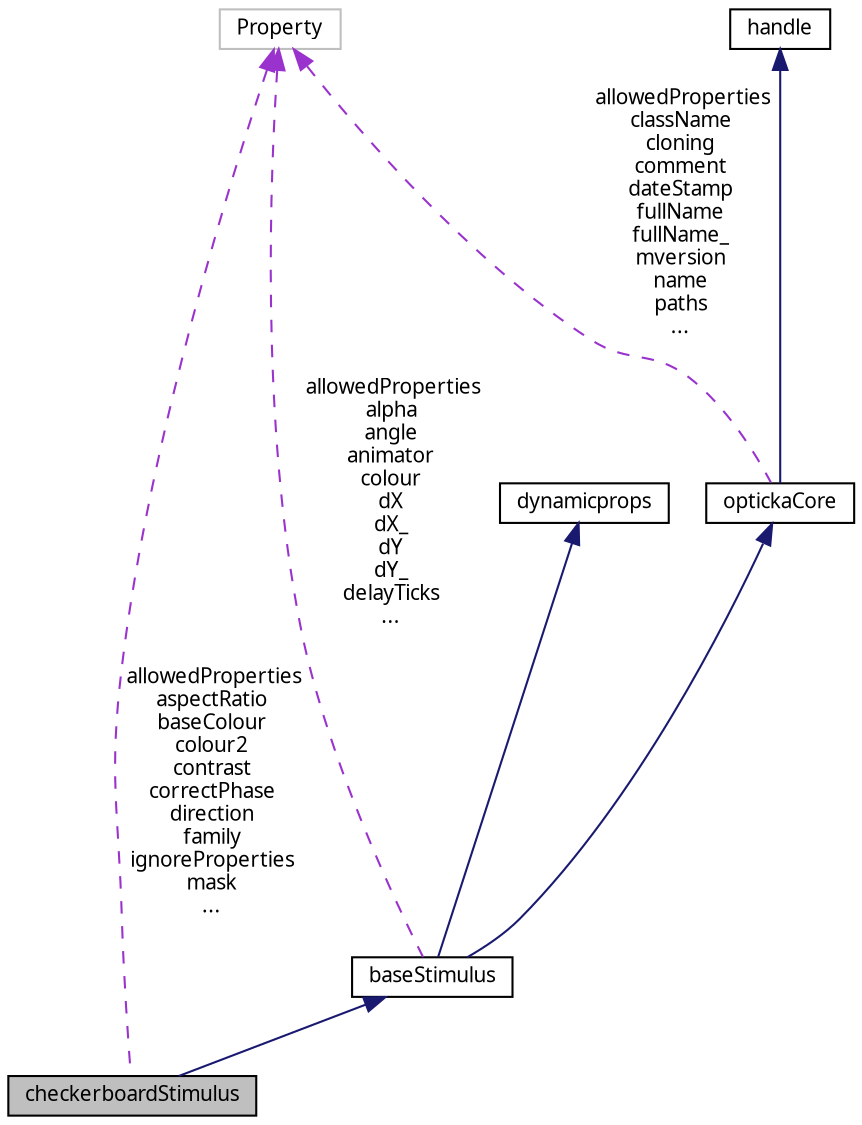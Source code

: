 digraph "checkerboardStimulus"
{
 // LATEX_PDF_SIZE
  edge [fontname="Graublau Slab",fontsize="10",labelfontname="Graublau Slab",labelfontsize="10"];
  node [fontname="Graublau Slab",fontsize="10",shape=record];
  Node1 [label="checkerboardStimulus",height=0.2,width=0.4,color="black", fillcolor="grey75", style="filled", fontcolor="black",tooltip="checkerBoardStimulus – using a GLSL shader to make the checkerboard"];
  Node2 -> Node1 [dir="back",color="midnightblue",fontsize="10",style="solid",fontname="Graublau Slab"];
  Node2 [label="baseStimulus",height=0.2,width=0.4,color="black", fillcolor="white", style="filled",URL="$classbase_stimulus.html",tooltip="baseStimulus is the superclass for all opticka stimulus objects"];
  Node3 -> Node2 [dir="back",color="midnightblue",fontsize="10",style="solid",fontname="Graublau Slab"];
  Node3 [label="optickaCore",height=0.2,width=0.4,color="black", fillcolor="white", style="filled",URL="$classopticka_core.html",tooltip="optickaCore base class inherited by many other opticka classes. optickaCore is itself derived from ha..."];
  Node4 -> Node3 [dir="back",color="midnightblue",fontsize="10",style="solid",fontname="Graublau Slab"];
  Node4 [label="handle",height=0.2,width=0.4,color="black", fillcolor="white", style="filled",URL="$classhandle.html",tooltip=" "];
  Node5 -> Node3 [dir="back",color="darkorchid3",fontsize="10",style="dashed",label=" allowedProperties\nclassName\ncloning\ncomment\ndateStamp\nfullName\nfullName_\nmversion\nname\npaths\n..." ,fontname="Graublau Slab"];
  Node5 [label="Property",height=0.2,width=0.4,color="grey75", fillcolor="white", style="filled",tooltip=" "];
  Node6 -> Node2 [dir="back",color="midnightblue",fontsize="10",style="solid",fontname="Graublau Slab"];
  Node6 [label="dynamicprops",height=0.2,width=0.4,color="black", fillcolor="white", style="filled",URL="$classdynamicprops.html",tooltip=" "];
  Node5 -> Node2 [dir="back",color="darkorchid3",fontsize="10",style="dashed",label=" allowedProperties\nalpha\nangle\nanimator\ncolour\ndX\ndX_\ndY\ndY_\ndelayTicks\n..." ,fontname="Graublau Slab"];
  Node5 -> Node1 [dir="back",color="darkorchid3",fontsize="10",style="dashed",label=" allowedProperties\naspectRatio\nbaseColour\ncolour2\ncontrast\ncorrectPhase\ndirection\nfamily\nignoreProperties\nmask\n..." ,fontname="Graublau Slab"];
}
